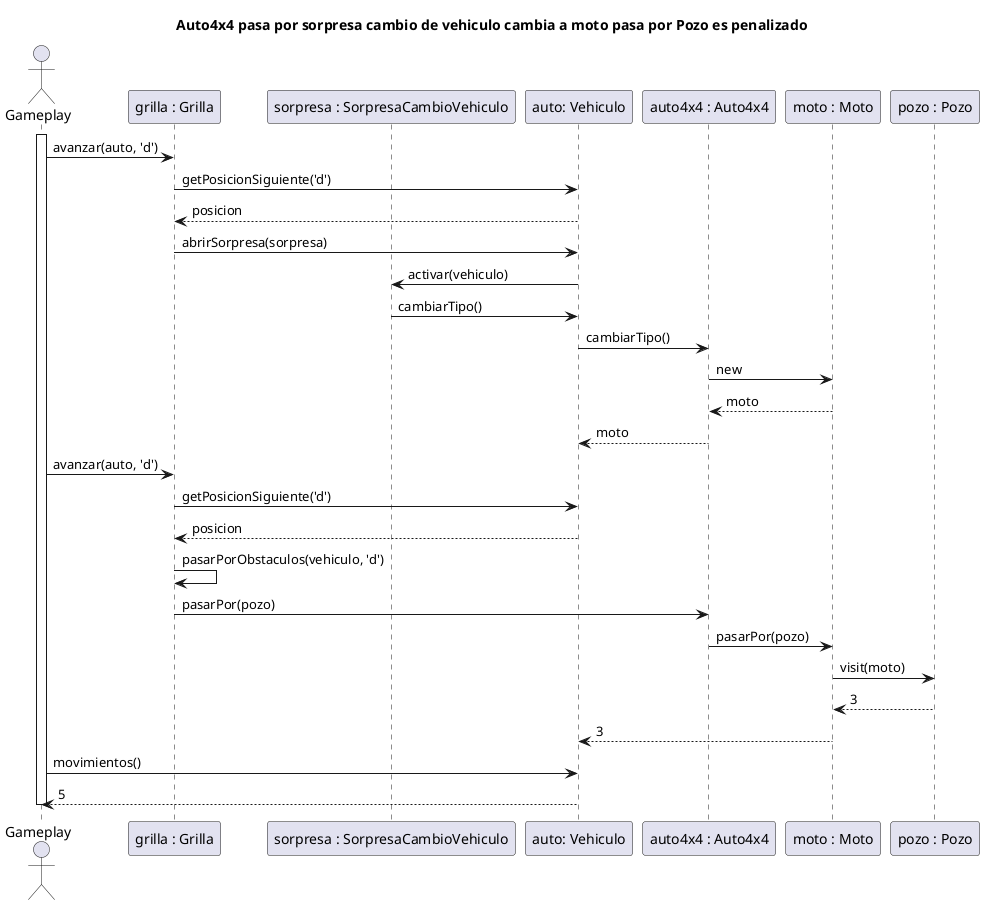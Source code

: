 @startuml

title Auto4x4 pasa por sorpresa cambio de vehiculo cambia a moto pasa por Pozo es penalizado
actor Gameplay
participant "grilla : Grilla" as Grilla
participant "sorpresa : SorpresaCambioVehiculo" as SorpresaCambioVehiculo
participant "auto: Vehiculo" as Vehiculo
participant "auto4x4 : Auto4x4" as Auto4x4
participant "moto : Moto" as Moto
participant "pozo : Pozo" as Pozo

activate Gameplay

Gameplay -> Grilla: avanzar(auto, 'd')
Grilla -> Vehiculo: getPosicionSiguiente('d')
Vehiculo --> Grilla: posicion

Grilla -> Vehiculo: abrirSorpresa(sorpresa)
Vehiculo -> SorpresaCambioVehiculo: activar(vehiculo)
SorpresaCambioVehiculo -> Vehiculo: cambiarTipo()
Vehiculo -> Auto4x4: cambiarTipo()
Auto4x4 -> Moto: new
Moto --> Auto4x4: moto
Auto4x4 --> Vehiculo: moto

Gameplay -> Grilla: avanzar(auto, 'd')
Grilla -> Vehiculo: getPosicionSiguiente('d')
Vehiculo --> Grilla: posicion

Grilla -> Grilla: pasarPorObstaculos(vehiculo, 'd')
Grilla -> Auto4x4: pasarPor(pozo)
Auto4x4 -> Moto: pasarPor(pozo)
Moto -> Pozo: visit(moto)
Pozo --> Moto: 3
Moto --> Vehiculo: 3

Gameplay -> Vehiculo: movimientos()
return 5

deactivate Gameplay

@enduml